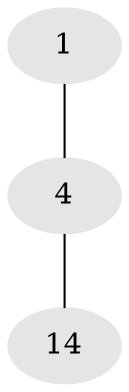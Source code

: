 // Generated by graph-tools (version 1.1) at 2025/46/02/15/25 05:46:28]
// undirected, 3 vertices, 2 edges
graph export_dot {
graph [start="1"]
  node [color=gray90,style=filled];
  1 [super="+2+3"];
  4 [super="+5+6+8"];
  14 [super="+16+19"];
  1 -- 4;
  4 -- 14;
}
